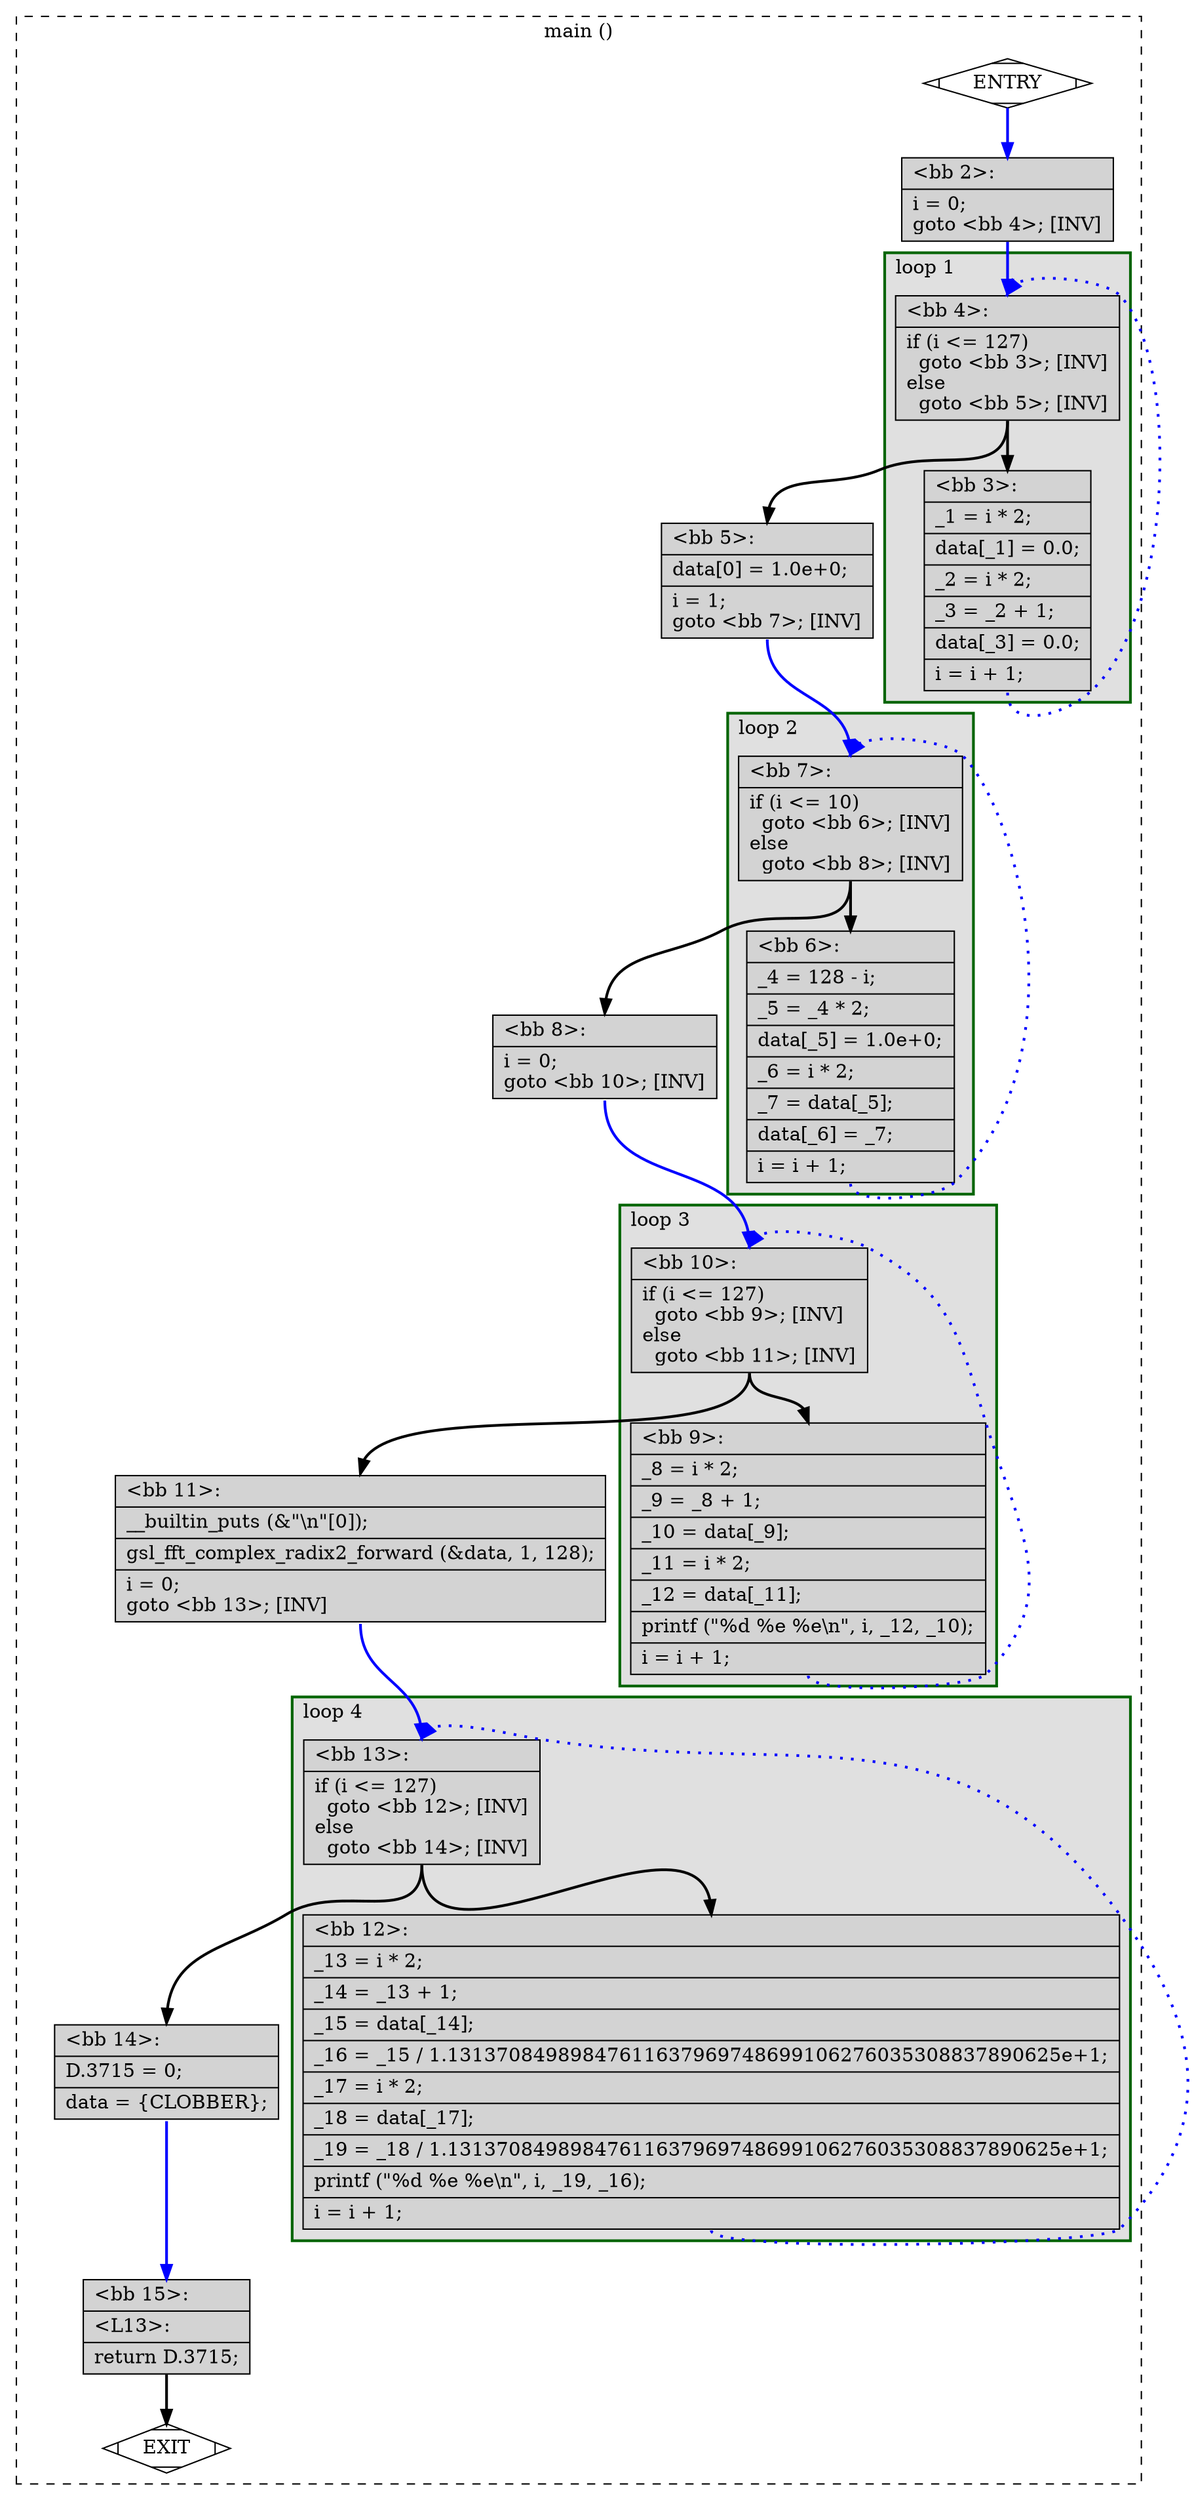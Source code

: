digraph "test.c.015t.cfg" {
overlap=false;
subgraph "cluster_main" {
	style="dashed";
	color="black";
	label="main ()";
	subgraph cluster_0_4 {
	style="filled";
	color="darkgreen";
	fillcolor="grey88";
	label="loop 4";
	labeljust=l;
	penwidth=2;
	fn_0_basic_block_13 [shape=record,style=filled,fillcolor=lightgrey,label="{\<bb\ 13\>:\l\
|if\ (i\ \<=\ 127)\l\
\ \ goto\ \<bb\ 12\>;\ [INV]\l\
else\l\
\ \ goto\ \<bb\ 14\>;\ [INV]\l\
}"];

	fn_0_basic_block_12 [shape=record,style=filled,fillcolor=lightgrey,label="{\<bb\ 12\>:\l\
|_13\ =\ i\ *\ 2;\l\
|_14\ =\ _13\ +\ 1;\l\
|_15\ =\ data[_14];\l\
|_16\ =\ _15\ /\ 1.13137084989847611637969748699106276035308837890625e+1;\l\
|_17\ =\ i\ *\ 2;\l\
|_18\ =\ data[_17];\l\
|_19\ =\ _18\ /\ 1.13137084989847611637969748699106276035308837890625e+1;\l\
|printf\ (\"%d\ %e\ %e\\n\",\ i,\ _19,\ _16);\l\
|i\ =\ i\ +\ 1;\l\
}"];

	}
	subgraph cluster_0_3 {
	style="filled";
	color="darkgreen";
	fillcolor="grey88";
	label="loop 3";
	labeljust=l;
	penwidth=2;
	fn_0_basic_block_10 [shape=record,style=filled,fillcolor=lightgrey,label="{\<bb\ 10\>:\l\
|if\ (i\ \<=\ 127)\l\
\ \ goto\ \<bb\ 9\>;\ [INV]\l\
else\l\
\ \ goto\ \<bb\ 11\>;\ [INV]\l\
}"];

	fn_0_basic_block_9 [shape=record,style=filled,fillcolor=lightgrey,label="{\<bb\ 9\>:\l\
|_8\ =\ i\ *\ 2;\l\
|_9\ =\ _8\ +\ 1;\l\
|_10\ =\ data[_9];\l\
|_11\ =\ i\ *\ 2;\l\
|_12\ =\ data[_11];\l\
|printf\ (\"%d\ %e\ %e\\n\",\ i,\ _12,\ _10);\l\
|i\ =\ i\ +\ 1;\l\
}"];

	}
	subgraph cluster_0_2 {
	style="filled";
	color="darkgreen";
	fillcolor="grey88";
	label="loop 2";
	labeljust=l;
	penwidth=2;
	fn_0_basic_block_7 [shape=record,style=filled,fillcolor=lightgrey,label="{\<bb\ 7\>:\l\
|if\ (i\ \<=\ 10)\l\
\ \ goto\ \<bb\ 6\>;\ [INV]\l\
else\l\
\ \ goto\ \<bb\ 8\>;\ [INV]\l\
}"];

	fn_0_basic_block_6 [shape=record,style=filled,fillcolor=lightgrey,label="{\<bb\ 6\>:\l\
|_4\ =\ 128\ -\ i;\l\
|_5\ =\ _4\ *\ 2;\l\
|data[_5]\ =\ 1.0e+0;\l\
|_6\ =\ i\ *\ 2;\l\
|_7\ =\ data[_5];\l\
|data[_6]\ =\ _7;\l\
|i\ =\ i\ +\ 1;\l\
}"];

	}
	subgraph cluster_0_1 {
	style="filled";
	color="darkgreen";
	fillcolor="grey88";
	label="loop 1";
	labeljust=l;
	penwidth=2;
	fn_0_basic_block_4 [shape=record,style=filled,fillcolor=lightgrey,label="{\<bb\ 4\>:\l\
|if\ (i\ \<=\ 127)\l\
\ \ goto\ \<bb\ 3\>;\ [INV]\l\
else\l\
\ \ goto\ \<bb\ 5\>;\ [INV]\l\
}"];

	fn_0_basic_block_3 [shape=record,style=filled,fillcolor=lightgrey,label="{\<bb\ 3\>:\l\
|_1\ =\ i\ *\ 2;\l\
|data[_1]\ =\ 0.0;\l\
|_2\ =\ i\ *\ 2;\l\
|_3\ =\ _2\ +\ 1;\l\
|data[_3]\ =\ 0.0;\l\
|i\ =\ i\ +\ 1;\l\
}"];

	}
	fn_0_basic_block_0 [shape=Mdiamond,style=filled,fillcolor=white,label="ENTRY"];

	fn_0_basic_block_1 [shape=Mdiamond,style=filled,fillcolor=white,label="EXIT"];

	fn_0_basic_block_2 [shape=record,style=filled,fillcolor=lightgrey,label="{\<bb\ 2\>:\l\
|i\ =\ 0;\l\
goto\ \<bb\ 4\>;\ [INV]\l\
}"];

	fn_0_basic_block_5 [shape=record,style=filled,fillcolor=lightgrey,label="{\<bb\ 5\>:\l\
|data[0]\ =\ 1.0e+0;\l\
|i\ =\ 1;\l\
goto\ \<bb\ 7\>;\ [INV]\l\
}"];

	fn_0_basic_block_8 [shape=record,style=filled,fillcolor=lightgrey,label="{\<bb\ 8\>:\l\
|i\ =\ 0;\l\
goto\ \<bb\ 10\>;\ [INV]\l\
}"];

	fn_0_basic_block_11 [shape=record,style=filled,fillcolor=lightgrey,label="{\<bb\ 11\>:\l\
|__builtin_puts\ (&\"\\n\"[0]);\l\
|gsl_fft_complex_radix2_forward\ (&data,\ 1,\ 128);\l\
|i\ =\ 0;\l\
goto\ \<bb\ 13\>;\ [INV]\l\
}"];

	fn_0_basic_block_14 [shape=record,style=filled,fillcolor=lightgrey,label="{\<bb\ 14\>:\l\
|D.3715\ =\ 0;\l\
|data\ =\ \{CLOBBER\};\l\
}"];

	fn_0_basic_block_15 [shape=record,style=filled,fillcolor=lightgrey,label="{\<bb\ 15\>:\l\
|\<L13\>:\l\
|return\ D.3715;\l\
}"];

	fn_0_basic_block_0:s -> fn_0_basic_block_2:n [style="solid,bold",color=blue,weight=100,constraint=true];
	fn_0_basic_block_2:s -> fn_0_basic_block_4:n [style="solid,bold",color=blue,weight=100,constraint=true];
	fn_0_basic_block_3:s -> fn_0_basic_block_4:n [style="dotted,bold",color=blue,weight=10,constraint=false];
	fn_0_basic_block_4:s -> fn_0_basic_block_3:n [style="solid,bold",color=black,weight=10,constraint=true];
	fn_0_basic_block_4:s -> fn_0_basic_block_5:n [style="solid,bold",color=black,weight=10,constraint=true];
	fn_0_basic_block_5:s -> fn_0_basic_block_7:n [style="solid,bold",color=blue,weight=100,constraint=true];
	fn_0_basic_block_6:s -> fn_0_basic_block_7:n [style="dotted,bold",color=blue,weight=10,constraint=false];
	fn_0_basic_block_7:s -> fn_0_basic_block_6:n [style="solid,bold",color=black,weight=10,constraint=true];
	fn_0_basic_block_7:s -> fn_0_basic_block_8:n [style="solid,bold",color=black,weight=10,constraint=true];
	fn_0_basic_block_8:s -> fn_0_basic_block_10:n [style="solid,bold",color=blue,weight=100,constraint=true];
	fn_0_basic_block_9:s -> fn_0_basic_block_10:n [style="dotted,bold",color=blue,weight=10,constraint=false];
	fn_0_basic_block_10:s -> fn_0_basic_block_9:n [style="solid,bold",color=black,weight=10,constraint=true];
	fn_0_basic_block_10:s -> fn_0_basic_block_11:n [style="solid,bold",color=black,weight=10,constraint=true];
	fn_0_basic_block_11:s -> fn_0_basic_block_13:n [style="solid,bold",color=blue,weight=100,constraint=true];
	fn_0_basic_block_12:s -> fn_0_basic_block_13:n [style="dotted,bold",color=blue,weight=10,constraint=false];
	fn_0_basic_block_13:s -> fn_0_basic_block_12:n [style="solid,bold",color=black,weight=10,constraint=true];
	fn_0_basic_block_13:s -> fn_0_basic_block_14:n [style="solid,bold",color=black,weight=10,constraint=true];
	fn_0_basic_block_14:s -> fn_0_basic_block_15:n [style="solid,bold",color=blue,weight=100,constraint=true];
	fn_0_basic_block_15:s -> fn_0_basic_block_1:n [style="solid,bold",color=black,weight=10,constraint=true];
	fn_0_basic_block_0:s -> fn_0_basic_block_1:n [style="invis",constraint=true];
}
}
